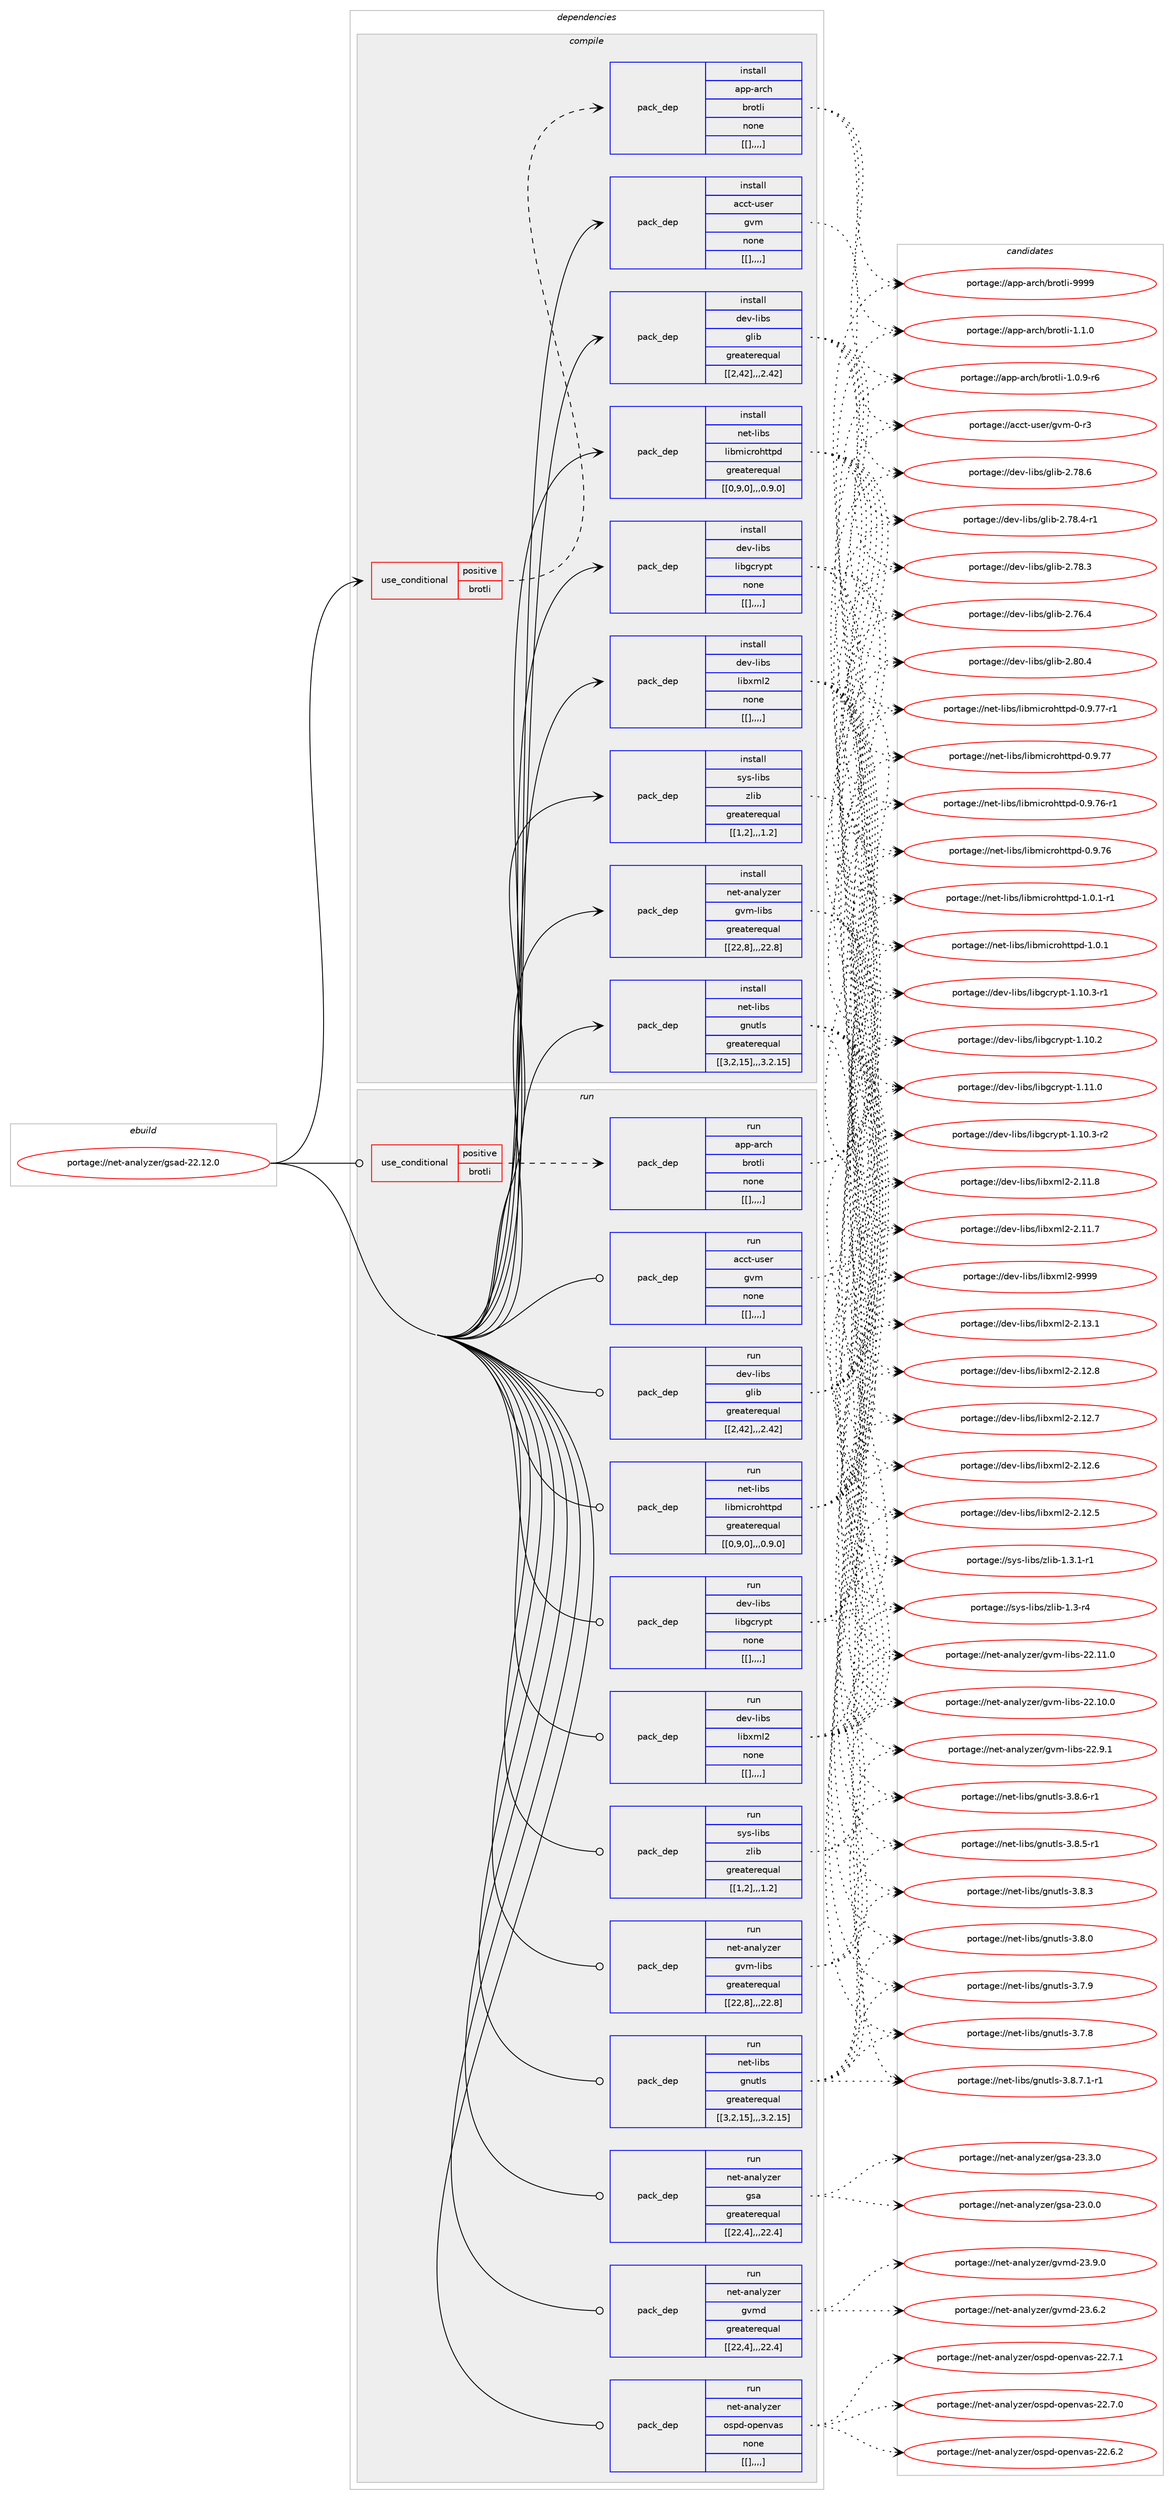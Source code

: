 digraph prolog {

# *************
# Graph options
# *************

newrank=true;
concentrate=true;
compound=true;
graph [rankdir=LR,fontname=Helvetica,fontsize=10,ranksep=1.5];#, ranksep=2.5, nodesep=0.2];
edge  [arrowhead=vee];
node  [fontname=Helvetica,fontsize=10];

# **********
# The ebuild
# **********

subgraph cluster_leftcol {
color=gray;
label=<<i>ebuild</i>>;
id [label="portage://net-analyzer/gsad-22.12.0", color=red, width=4, href="../net-analyzer/gsad-22.12.0.svg"];
}

# ****************
# The dependencies
# ****************

subgraph cluster_midcol {
color=gray;
label=<<i>dependencies</i>>;
subgraph cluster_compile {
fillcolor="#eeeeee";
style=filled;
label=<<i>compile</i>>;
subgraph cond91421 {
dependency355650 [label=<<TABLE BORDER="0" CELLBORDER="1" CELLSPACING="0" CELLPADDING="4"><TR><TD ROWSPAN="3" CELLPADDING="10">use_conditional</TD></TR><TR><TD>positive</TD></TR><TR><TD>brotli</TD></TR></TABLE>>, shape=none, color=red];
subgraph pack261520 {
dependency355651 [label=<<TABLE BORDER="0" CELLBORDER="1" CELLSPACING="0" CELLPADDING="4" WIDTH="220"><TR><TD ROWSPAN="6" CELLPADDING="30">pack_dep</TD></TR><TR><TD WIDTH="110">install</TD></TR><TR><TD>app-arch</TD></TR><TR><TD>brotli</TD></TR><TR><TD>none</TD></TR><TR><TD>[[],,,,]</TD></TR></TABLE>>, shape=none, color=blue];
}
dependency355650:e -> dependency355651:w [weight=20,style="dashed",arrowhead="vee"];
}
id:e -> dependency355650:w [weight=20,style="solid",arrowhead="vee"];
subgraph pack261521 {
dependency355652 [label=<<TABLE BORDER="0" CELLBORDER="1" CELLSPACING="0" CELLPADDING="4" WIDTH="220"><TR><TD ROWSPAN="6" CELLPADDING="30">pack_dep</TD></TR><TR><TD WIDTH="110">install</TD></TR><TR><TD>acct-user</TD></TR><TR><TD>gvm</TD></TR><TR><TD>none</TD></TR><TR><TD>[[],,,,]</TD></TR></TABLE>>, shape=none, color=blue];
}
id:e -> dependency355652:w [weight=20,style="solid",arrowhead="vee"];
subgraph pack261522 {
dependency355653 [label=<<TABLE BORDER="0" CELLBORDER="1" CELLSPACING="0" CELLPADDING="4" WIDTH="220"><TR><TD ROWSPAN="6" CELLPADDING="30">pack_dep</TD></TR><TR><TD WIDTH="110">install</TD></TR><TR><TD>dev-libs</TD></TR><TR><TD>glib</TD></TR><TR><TD>greaterequal</TD></TR><TR><TD>[[2,42],,,2.42]</TD></TR></TABLE>>, shape=none, color=blue];
}
id:e -> dependency355653:w [weight=20,style="solid",arrowhead="vee"];
subgraph pack261523 {
dependency355654 [label=<<TABLE BORDER="0" CELLBORDER="1" CELLSPACING="0" CELLPADDING="4" WIDTH="220"><TR><TD ROWSPAN="6" CELLPADDING="30">pack_dep</TD></TR><TR><TD WIDTH="110">install</TD></TR><TR><TD>dev-libs</TD></TR><TR><TD>libgcrypt</TD></TR><TR><TD>none</TD></TR><TR><TD>[[],,,,]</TD></TR></TABLE>>, shape=none, color=blue];
}
id:e -> dependency355654:w [weight=20,style="solid",arrowhead="vee"];
subgraph pack261524 {
dependency355655 [label=<<TABLE BORDER="0" CELLBORDER="1" CELLSPACING="0" CELLPADDING="4" WIDTH="220"><TR><TD ROWSPAN="6" CELLPADDING="30">pack_dep</TD></TR><TR><TD WIDTH="110">install</TD></TR><TR><TD>dev-libs</TD></TR><TR><TD>libxml2</TD></TR><TR><TD>none</TD></TR><TR><TD>[[],,,,]</TD></TR></TABLE>>, shape=none, color=blue];
}
id:e -> dependency355655:w [weight=20,style="solid",arrowhead="vee"];
subgraph pack261525 {
dependency355656 [label=<<TABLE BORDER="0" CELLBORDER="1" CELLSPACING="0" CELLPADDING="4" WIDTH="220"><TR><TD ROWSPAN="6" CELLPADDING="30">pack_dep</TD></TR><TR><TD WIDTH="110">install</TD></TR><TR><TD>net-analyzer</TD></TR><TR><TD>gvm-libs</TD></TR><TR><TD>greaterequal</TD></TR><TR><TD>[[22,8],,,22.8]</TD></TR></TABLE>>, shape=none, color=blue];
}
id:e -> dependency355656:w [weight=20,style="solid",arrowhead="vee"];
subgraph pack261526 {
dependency355657 [label=<<TABLE BORDER="0" CELLBORDER="1" CELLSPACING="0" CELLPADDING="4" WIDTH="220"><TR><TD ROWSPAN="6" CELLPADDING="30">pack_dep</TD></TR><TR><TD WIDTH="110">install</TD></TR><TR><TD>net-libs</TD></TR><TR><TD>gnutls</TD></TR><TR><TD>greaterequal</TD></TR><TR><TD>[[3,2,15],,,3.2.15]</TD></TR></TABLE>>, shape=none, color=blue];
}
id:e -> dependency355657:w [weight=20,style="solid",arrowhead="vee"];
subgraph pack261527 {
dependency355658 [label=<<TABLE BORDER="0" CELLBORDER="1" CELLSPACING="0" CELLPADDING="4" WIDTH="220"><TR><TD ROWSPAN="6" CELLPADDING="30">pack_dep</TD></TR><TR><TD WIDTH="110">install</TD></TR><TR><TD>net-libs</TD></TR><TR><TD>libmicrohttpd</TD></TR><TR><TD>greaterequal</TD></TR><TR><TD>[[0,9,0],,,0.9.0]</TD></TR></TABLE>>, shape=none, color=blue];
}
id:e -> dependency355658:w [weight=20,style="solid",arrowhead="vee"];
subgraph pack261528 {
dependency355659 [label=<<TABLE BORDER="0" CELLBORDER="1" CELLSPACING="0" CELLPADDING="4" WIDTH="220"><TR><TD ROWSPAN="6" CELLPADDING="30">pack_dep</TD></TR><TR><TD WIDTH="110">install</TD></TR><TR><TD>sys-libs</TD></TR><TR><TD>zlib</TD></TR><TR><TD>greaterequal</TD></TR><TR><TD>[[1,2],,,1.2]</TD></TR></TABLE>>, shape=none, color=blue];
}
id:e -> dependency355659:w [weight=20,style="solid",arrowhead="vee"];
}
subgraph cluster_compileandrun {
fillcolor="#eeeeee";
style=filled;
label=<<i>compile and run</i>>;
}
subgraph cluster_run {
fillcolor="#eeeeee";
style=filled;
label=<<i>run</i>>;
subgraph cond91422 {
dependency355660 [label=<<TABLE BORDER="0" CELLBORDER="1" CELLSPACING="0" CELLPADDING="4"><TR><TD ROWSPAN="3" CELLPADDING="10">use_conditional</TD></TR><TR><TD>positive</TD></TR><TR><TD>brotli</TD></TR></TABLE>>, shape=none, color=red];
subgraph pack261529 {
dependency355661 [label=<<TABLE BORDER="0" CELLBORDER="1" CELLSPACING="0" CELLPADDING="4" WIDTH="220"><TR><TD ROWSPAN="6" CELLPADDING="30">pack_dep</TD></TR><TR><TD WIDTH="110">run</TD></TR><TR><TD>app-arch</TD></TR><TR><TD>brotli</TD></TR><TR><TD>none</TD></TR><TR><TD>[[],,,,]</TD></TR></TABLE>>, shape=none, color=blue];
}
dependency355660:e -> dependency355661:w [weight=20,style="dashed",arrowhead="vee"];
}
id:e -> dependency355660:w [weight=20,style="solid",arrowhead="odot"];
subgraph pack261530 {
dependency355662 [label=<<TABLE BORDER="0" CELLBORDER="1" CELLSPACING="0" CELLPADDING="4" WIDTH="220"><TR><TD ROWSPAN="6" CELLPADDING="30">pack_dep</TD></TR><TR><TD WIDTH="110">run</TD></TR><TR><TD>acct-user</TD></TR><TR><TD>gvm</TD></TR><TR><TD>none</TD></TR><TR><TD>[[],,,,]</TD></TR></TABLE>>, shape=none, color=blue];
}
id:e -> dependency355662:w [weight=20,style="solid",arrowhead="odot"];
subgraph pack261531 {
dependency355663 [label=<<TABLE BORDER="0" CELLBORDER="1" CELLSPACING="0" CELLPADDING="4" WIDTH="220"><TR><TD ROWSPAN="6" CELLPADDING="30">pack_dep</TD></TR><TR><TD WIDTH="110">run</TD></TR><TR><TD>dev-libs</TD></TR><TR><TD>glib</TD></TR><TR><TD>greaterequal</TD></TR><TR><TD>[[2,42],,,2.42]</TD></TR></TABLE>>, shape=none, color=blue];
}
id:e -> dependency355663:w [weight=20,style="solid",arrowhead="odot"];
subgraph pack261532 {
dependency355664 [label=<<TABLE BORDER="0" CELLBORDER="1" CELLSPACING="0" CELLPADDING="4" WIDTH="220"><TR><TD ROWSPAN="6" CELLPADDING="30">pack_dep</TD></TR><TR><TD WIDTH="110">run</TD></TR><TR><TD>dev-libs</TD></TR><TR><TD>libgcrypt</TD></TR><TR><TD>none</TD></TR><TR><TD>[[],,,,]</TD></TR></TABLE>>, shape=none, color=blue];
}
id:e -> dependency355664:w [weight=20,style="solid",arrowhead="odot"];
subgraph pack261533 {
dependency355665 [label=<<TABLE BORDER="0" CELLBORDER="1" CELLSPACING="0" CELLPADDING="4" WIDTH="220"><TR><TD ROWSPAN="6" CELLPADDING="30">pack_dep</TD></TR><TR><TD WIDTH="110">run</TD></TR><TR><TD>dev-libs</TD></TR><TR><TD>libxml2</TD></TR><TR><TD>none</TD></TR><TR><TD>[[],,,,]</TD></TR></TABLE>>, shape=none, color=blue];
}
id:e -> dependency355665:w [weight=20,style="solid",arrowhead="odot"];
subgraph pack261534 {
dependency355666 [label=<<TABLE BORDER="0" CELLBORDER="1" CELLSPACING="0" CELLPADDING="4" WIDTH="220"><TR><TD ROWSPAN="6" CELLPADDING="30">pack_dep</TD></TR><TR><TD WIDTH="110">run</TD></TR><TR><TD>net-analyzer</TD></TR><TR><TD>gsa</TD></TR><TR><TD>greaterequal</TD></TR><TR><TD>[[22,4],,,22.4]</TD></TR></TABLE>>, shape=none, color=blue];
}
id:e -> dependency355666:w [weight=20,style="solid",arrowhead="odot"];
subgraph pack261535 {
dependency355667 [label=<<TABLE BORDER="0" CELLBORDER="1" CELLSPACING="0" CELLPADDING="4" WIDTH="220"><TR><TD ROWSPAN="6" CELLPADDING="30">pack_dep</TD></TR><TR><TD WIDTH="110">run</TD></TR><TR><TD>net-analyzer</TD></TR><TR><TD>gvm-libs</TD></TR><TR><TD>greaterequal</TD></TR><TR><TD>[[22,8],,,22.8]</TD></TR></TABLE>>, shape=none, color=blue];
}
id:e -> dependency355667:w [weight=20,style="solid",arrowhead="odot"];
subgraph pack261536 {
dependency355668 [label=<<TABLE BORDER="0" CELLBORDER="1" CELLSPACING="0" CELLPADDING="4" WIDTH="220"><TR><TD ROWSPAN="6" CELLPADDING="30">pack_dep</TD></TR><TR><TD WIDTH="110">run</TD></TR><TR><TD>net-analyzer</TD></TR><TR><TD>gvmd</TD></TR><TR><TD>greaterequal</TD></TR><TR><TD>[[22,4],,,22.4]</TD></TR></TABLE>>, shape=none, color=blue];
}
id:e -> dependency355668:w [weight=20,style="solid",arrowhead="odot"];
subgraph pack261537 {
dependency355669 [label=<<TABLE BORDER="0" CELLBORDER="1" CELLSPACING="0" CELLPADDING="4" WIDTH="220"><TR><TD ROWSPAN="6" CELLPADDING="30">pack_dep</TD></TR><TR><TD WIDTH="110">run</TD></TR><TR><TD>net-analyzer</TD></TR><TR><TD>ospd-openvas</TD></TR><TR><TD>none</TD></TR><TR><TD>[[],,,,]</TD></TR></TABLE>>, shape=none, color=blue];
}
id:e -> dependency355669:w [weight=20,style="solid",arrowhead="odot"];
subgraph pack261538 {
dependency355670 [label=<<TABLE BORDER="0" CELLBORDER="1" CELLSPACING="0" CELLPADDING="4" WIDTH="220"><TR><TD ROWSPAN="6" CELLPADDING="30">pack_dep</TD></TR><TR><TD WIDTH="110">run</TD></TR><TR><TD>net-libs</TD></TR><TR><TD>gnutls</TD></TR><TR><TD>greaterequal</TD></TR><TR><TD>[[3,2,15],,,3.2.15]</TD></TR></TABLE>>, shape=none, color=blue];
}
id:e -> dependency355670:w [weight=20,style="solid",arrowhead="odot"];
subgraph pack261539 {
dependency355671 [label=<<TABLE BORDER="0" CELLBORDER="1" CELLSPACING="0" CELLPADDING="4" WIDTH="220"><TR><TD ROWSPAN="6" CELLPADDING="30">pack_dep</TD></TR><TR><TD WIDTH="110">run</TD></TR><TR><TD>net-libs</TD></TR><TR><TD>libmicrohttpd</TD></TR><TR><TD>greaterequal</TD></TR><TR><TD>[[0,9,0],,,0.9.0]</TD></TR></TABLE>>, shape=none, color=blue];
}
id:e -> dependency355671:w [weight=20,style="solid",arrowhead="odot"];
subgraph pack261540 {
dependency355672 [label=<<TABLE BORDER="0" CELLBORDER="1" CELLSPACING="0" CELLPADDING="4" WIDTH="220"><TR><TD ROWSPAN="6" CELLPADDING="30">pack_dep</TD></TR><TR><TD WIDTH="110">run</TD></TR><TR><TD>sys-libs</TD></TR><TR><TD>zlib</TD></TR><TR><TD>greaterequal</TD></TR><TR><TD>[[1,2],,,1.2]</TD></TR></TABLE>>, shape=none, color=blue];
}
id:e -> dependency355672:w [weight=20,style="solid",arrowhead="odot"];
}
}

# **************
# The candidates
# **************

subgraph cluster_choices {
rank=same;
color=gray;
label=<<i>candidates</i>>;

subgraph choice261520 {
color=black;
nodesep=1;
choice9711211245971149910447981141111161081054557575757 [label="portage://app-arch/brotli-9999", color=red, width=4,href="../app-arch/brotli-9999.svg"];
choice971121124597114991044798114111116108105454946494648 [label="portage://app-arch/brotli-1.1.0", color=red, width=4,href="../app-arch/brotli-1.1.0.svg"];
choice9711211245971149910447981141111161081054549464846574511454 [label="portage://app-arch/brotli-1.0.9-r6", color=red, width=4,href="../app-arch/brotli-1.0.9-r6.svg"];
dependency355651:e -> choice9711211245971149910447981141111161081054557575757:w [style=dotted,weight="100"];
dependency355651:e -> choice971121124597114991044798114111116108105454946494648:w [style=dotted,weight="100"];
dependency355651:e -> choice9711211245971149910447981141111161081054549464846574511454:w [style=dotted,weight="100"];
}
subgraph choice261521 {
color=black;
nodesep=1;
choice979999116451171151011144710311810945484511451 [label="portage://acct-user/gvm-0-r3", color=red, width=4,href="../acct-user/gvm-0-r3.svg"];
dependency355652:e -> choice979999116451171151011144710311810945484511451:w [style=dotted,weight="100"];
}
subgraph choice261522 {
color=black;
nodesep=1;
choice1001011184510810598115471031081059845504656484652 [label="portage://dev-libs/glib-2.80.4", color=red, width=4,href="../dev-libs/glib-2.80.4.svg"];
choice1001011184510810598115471031081059845504655564654 [label="portage://dev-libs/glib-2.78.6", color=red, width=4,href="../dev-libs/glib-2.78.6.svg"];
choice10010111845108105981154710310810598455046555646524511449 [label="portage://dev-libs/glib-2.78.4-r1", color=red, width=4,href="../dev-libs/glib-2.78.4-r1.svg"];
choice1001011184510810598115471031081059845504655564651 [label="portage://dev-libs/glib-2.78.3", color=red, width=4,href="../dev-libs/glib-2.78.3.svg"];
choice1001011184510810598115471031081059845504655544652 [label="portage://dev-libs/glib-2.76.4", color=red, width=4,href="../dev-libs/glib-2.76.4.svg"];
dependency355653:e -> choice1001011184510810598115471031081059845504656484652:w [style=dotted,weight="100"];
dependency355653:e -> choice1001011184510810598115471031081059845504655564654:w [style=dotted,weight="100"];
dependency355653:e -> choice10010111845108105981154710310810598455046555646524511449:w [style=dotted,weight="100"];
dependency355653:e -> choice1001011184510810598115471031081059845504655564651:w [style=dotted,weight="100"];
dependency355653:e -> choice1001011184510810598115471031081059845504655544652:w [style=dotted,weight="100"];
}
subgraph choice261523 {
color=black;
nodesep=1;
choice100101118451081059811547108105981039911412111211645494649494648 [label="portage://dev-libs/libgcrypt-1.11.0", color=red, width=4,href="../dev-libs/libgcrypt-1.11.0.svg"];
choice1001011184510810598115471081059810399114121112116454946494846514511450 [label="portage://dev-libs/libgcrypt-1.10.3-r2", color=red, width=4,href="../dev-libs/libgcrypt-1.10.3-r2.svg"];
choice1001011184510810598115471081059810399114121112116454946494846514511449 [label="portage://dev-libs/libgcrypt-1.10.3-r1", color=red, width=4,href="../dev-libs/libgcrypt-1.10.3-r1.svg"];
choice100101118451081059811547108105981039911412111211645494649484650 [label="portage://dev-libs/libgcrypt-1.10.2", color=red, width=4,href="../dev-libs/libgcrypt-1.10.2.svg"];
dependency355654:e -> choice100101118451081059811547108105981039911412111211645494649494648:w [style=dotted,weight="100"];
dependency355654:e -> choice1001011184510810598115471081059810399114121112116454946494846514511450:w [style=dotted,weight="100"];
dependency355654:e -> choice1001011184510810598115471081059810399114121112116454946494846514511449:w [style=dotted,weight="100"];
dependency355654:e -> choice100101118451081059811547108105981039911412111211645494649484650:w [style=dotted,weight="100"];
}
subgraph choice261524 {
color=black;
nodesep=1;
choice10010111845108105981154710810598120109108504557575757 [label="portage://dev-libs/libxml2-9999", color=red, width=4,href="../dev-libs/libxml2-9999.svg"];
choice100101118451081059811547108105981201091085045504649514649 [label="portage://dev-libs/libxml2-2.13.1", color=red, width=4,href="../dev-libs/libxml2-2.13.1.svg"];
choice100101118451081059811547108105981201091085045504649504656 [label="portage://dev-libs/libxml2-2.12.8", color=red, width=4,href="../dev-libs/libxml2-2.12.8.svg"];
choice100101118451081059811547108105981201091085045504649504655 [label="portage://dev-libs/libxml2-2.12.7", color=red, width=4,href="../dev-libs/libxml2-2.12.7.svg"];
choice100101118451081059811547108105981201091085045504649504654 [label="portage://dev-libs/libxml2-2.12.6", color=red, width=4,href="../dev-libs/libxml2-2.12.6.svg"];
choice100101118451081059811547108105981201091085045504649504653 [label="portage://dev-libs/libxml2-2.12.5", color=red, width=4,href="../dev-libs/libxml2-2.12.5.svg"];
choice100101118451081059811547108105981201091085045504649494656 [label="portage://dev-libs/libxml2-2.11.8", color=red, width=4,href="../dev-libs/libxml2-2.11.8.svg"];
choice100101118451081059811547108105981201091085045504649494655 [label="portage://dev-libs/libxml2-2.11.7", color=red, width=4,href="../dev-libs/libxml2-2.11.7.svg"];
dependency355655:e -> choice10010111845108105981154710810598120109108504557575757:w [style=dotted,weight="100"];
dependency355655:e -> choice100101118451081059811547108105981201091085045504649514649:w [style=dotted,weight="100"];
dependency355655:e -> choice100101118451081059811547108105981201091085045504649504656:w [style=dotted,weight="100"];
dependency355655:e -> choice100101118451081059811547108105981201091085045504649504655:w [style=dotted,weight="100"];
dependency355655:e -> choice100101118451081059811547108105981201091085045504649504654:w [style=dotted,weight="100"];
dependency355655:e -> choice100101118451081059811547108105981201091085045504649504653:w [style=dotted,weight="100"];
dependency355655:e -> choice100101118451081059811547108105981201091085045504649494656:w [style=dotted,weight="100"];
dependency355655:e -> choice100101118451081059811547108105981201091085045504649494655:w [style=dotted,weight="100"];
}
subgraph choice261525 {
color=black;
nodesep=1;
choice1101011164597110971081211221011144710311810945108105981154550504649494648 [label="portage://net-analyzer/gvm-libs-22.11.0", color=red, width=4,href="../net-analyzer/gvm-libs-22.11.0.svg"];
choice1101011164597110971081211221011144710311810945108105981154550504649484648 [label="portage://net-analyzer/gvm-libs-22.10.0", color=red, width=4,href="../net-analyzer/gvm-libs-22.10.0.svg"];
choice11010111645971109710812112210111447103118109451081059811545505046574649 [label="portage://net-analyzer/gvm-libs-22.9.1", color=red, width=4,href="../net-analyzer/gvm-libs-22.9.1.svg"];
dependency355656:e -> choice1101011164597110971081211221011144710311810945108105981154550504649494648:w [style=dotted,weight="100"];
dependency355656:e -> choice1101011164597110971081211221011144710311810945108105981154550504649484648:w [style=dotted,weight="100"];
dependency355656:e -> choice11010111645971109710812112210111447103118109451081059811545505046574649:w [style=dotted,weight="100"];
}
subgraph choice261526 {
color=black;
nodesep=1;
choice11010111645108105981154710311011711610811545514656465546494511449 [label="portage://net-libs/gnutls-3.8.7.1-r1", color=red, width=4,href="../net-libs/gnutls-3.8.7.1-r1.svg"];
choice1101011164510810598115471031101171161081154551465646544511449 [label="portage://net-libs/gnutls-3.8.6-r1", color=red, width=4,href="../net-libs/gnutls-3.8.6-r1.svg"];
choice1101011164510810598115471031101171161081154551465646534511449 [label="portage://net-libs/gnutls-3.8.5-r1", color=red, width=4,href="../net-libs/gnutls-3.8.5-r1.svg"];
choice110101116451081059811547103110117116108115455146564651 [label="portage://net-libs/gnutls-3.8.3", color=red, width=4,href="../net-libs/gnutls-3.8.3.svg"];
choice110101116451081059811547103110117116108115455146564648 [label="portage://net-libs/gnutls-3.8.0", color=red, width=4,href="../net-libs/gnutls-3.8.0.svg"];
choice110101116451081059811547103110117116108115455146554657 [label="portage://net-libs/gnutls-3.7.9", color=red, width=4,href="../net-libs/gnutls-3.7.9.svg"];
choice110101116451081059811547103110117116108115455146554656 [label="portage://net-libs/gnutls-3.7.8", color=red, width=4,href="../net-libs/gnutls-3.7.8.svg"];
dependency355657:e -> choice11010111645108105981154710311011711610811545514656465546494511449:w [style=dotted,weight="100"];
dependency355657:e -> choice1101011164510810598115471031101171161081154551465646544511449:w [style=dotted,weight="100"];
dependency355657:e -> choice1101011164510810598115471031101171161081154551465646534511449:w [style=dotted,weight="100"];
dependency355657:e -> choice110101116451081059811547103110117116108115455146564651:w [style=dotted,weight="100"];
dependency355657:e -> choice110101116451081059811547103110117116108115455146564648:w [style=dotted,weight="100"];
dependency355657:e -> choice110101116451081059811547103110117116108115455146554657:w [style=dotted,weight="100"];
dependency355657:e -> choice110101116451081059811547103110117116108115455146554656:w [style=dotted,weight="100"];
}
subgraph choice261527 {
color=black;
nodesep=1;
choice11010111645108105981154710810598109105991141111041161161121004549464846494511449 [label="portage://net-libs/libmicrohttpd-1.0.1-r1", color=red, width=4,href="../net-libs/libmicrohttpd-1.0.1-r1.svg"];
choice1101011164510810598115471081059810910599114111104116116112100454946484649 [label="portage://net-libs/libmicrohttpd-1.0.1", color=red, width=4,href="../net-libs/libmicrohttpd-1.0.1.svg"];
choice1101011164510810598115471081059810910599114111104116116112100454846574655554511449 [label="portage://net-libs/libmicrohttpd-0.9.77-r1", color=red, width=4,href="../net-libs/libmicrohttpd-0.9.77-r1.svg"];
choice110101116451081059811547108105981091059911411110411611611210045484657465555 [label="portage://net-libs/libmicrohttpd-0.9.77", color=red, width=4,href="../net-libs/libmicrohttpd-0.9.77.svg"];
choice1101011164510810598115471081059810910599114111104116116112100454846574655544511449 [label="portage://net-libs/libmicrohttpd-0.9.76-r1", color=red, width=4,href="../net-libs/libmicrohttpd-0.9.76-r1.svg"];
choice110101116451081059811547108105981091059911411110411611611210045484657465554 [label="portage://net-libs/libmicrohttpd-0.9.76", color=red, width=4,href="../net-libs/libmicrohttpd-0.9.76.svg"];
dependency355658:e -> choice11010111645108105981154710810598109105991141111041161161121004549464846494511449:w [style=dotted,weight="100"];
dependency355658:e -> choice1101011164510810598115471081059810910599114111104116116112100454946484649:w [style=dotted,weight="100"];
dependency355658:e -> choice1101011164510810598115471081059810910599114111104116116112100454846574655554511449:w [style=dotted,weight="100"];
dependency355658:e -> choice110101116451081059811547108105981091059911411110411611611210045484657465555:w [style=dotted,weight="100"];
dependency355658:e -> choice1101011164510810598115471081059810910599114111104116116112100454846574655544511449:w [style=dotted,weight="100"];
dependency355658:e -> choice110101116451081059811547108105981091059911411110411611611210045484657465554:w [style=dotted,weight="100"];
}
subgraph choice261528 {
color=black;
nodesep=1;
choice115121115451081059811547122108105984549465146494511449 [label="portage://sys-libs/zlib-1.3.1-r1", color=red, width=4,href="../sys-libs/zlib-1.3.1-r1.svg"];
choice11512111545108105981154712210810598454946514511452 [label="portage://sys-libs/zlib-1.3-r4", color=red, width=4,href="../sys-libs/zlib-1.3-r4.svg"];
dependency355659:e -> choice115121115451081059811547122108105984549465146494511449:w [style=dotted,weight="100"];
dependency355659:e -> choice11512111545108105981154712210810598454946514511452:w [style=dotted,weight="100"];
}
subgraph choice261529 {
color=black;
nodesep=1;
choice9711211245971149910447981141111161081054557575757 [label="portage://app-arch/brotli-9999", color=red, width=4,href="../app-arch/brotli-9999.svg"];
choice971121124597114991044798114111116108105454946494648 [label="portage://app-arch/brotli-1.1.0", color=red, width=4,href="../app-arch/brotli-1.1.0.svg"];
choice9711211245971149910447981141111161081054549464846574511454 [label="portage://app-arch/brotli-1.0.9-r6", color=red, width=4,href="../app-arch/brotli-1.0.9-r6.svg"];
dependency355661:e -> choice9711211245971149910447981141111161081054557575757:w [style=dotted,weight="100"];
dependency355661:e -> choice971121124597114991044798114111116108105454946494648:w [style=dotted,weight="100"];
dependency355661:e -> choice9711211245971149910447981141111161081054549464846574511454:w [style=dotted,weight="100"];
}
subgraph choice261530 {
color=black;
nodesep=1;
choice979999116451171151011144710311810945484511451 [label="portage://acct-user/gvm-0-r3", color=red, width=4,href="../acct-user/gvm-0-r3.svg"];
dependency355662:e -> choice979999116451171151011144710311810945484511451:w [style=dotted,weight="100"];
}
subgraph choice261531 {
color=black;
nodesep=1;
choice1001011184510810598115471031081059845504656484652 [label="portage://dev-libs/glib-2.80.4", color=red, width=4,href="../dev-libs/glib-2.80.4.svg"];
choice1001011184510810598115471031081059845504655564654 [label="portage://dev-libs/glib-2.78.6", color=red, width=4,href="../dev-libs/glib-2.78.6.svg"];
choice10010111845108105981154710310810598455046555646524511449 [label="portage://dev-libs/glib-2.78.4-r1", color=red, width=4,href="../dev-libs/glib-2.78.4-r1.svg"];
choice1001011184510810598115471031081059845504655564651 [label="portage://dev-libs/glib-2.78.3", color=red, width=4,href="../dev-libs/glib-2.78.3.svg"];
choice1001011184510810598115471031081059845504655544652 [label="portage://dev-libs/glib-2.76.4", color=red, width=4,href="../dev-libs/glib-2.76.4.svg"];
dependency355663:e -> choice1001011184510810598115471031081059845504656484652:w [style=dotted,weight="100"];
dependency355663:e -> choice1001011184510810598115471031081059845504655564654:w [style=dotted,weight="100"];
dependency355663:e -> choice10010111845108105981154710310810598455046555646524511449:w [style=dotted,weight="100"];
dependency355663:e -> choice1001011184510810598115471031081059845504655564651:w [style=dotted,weight="100"];
dependency355663:e -> choice1001011184510810598115471031081059845504655544652:w [style=dotted,weight="100"];
}
subgraph choice261532 {
color=black;
nodesep=1;
choice100101118451081059811547108105981039911412111211645494649494648 [label="portage://dev-libs/libgcrypt-1.11.0", color=red, width=4,href="../dev-libs/libgcrypt-1.11.0.svg"];
choice1001011184510810598115471081059810399114121112116454946494846514511450 [label="portage://dev-libs/libgcrypt-1.10.3-r2", color=red, width=4,href="../dev-libs/libgcrypt-1.10.3-r2.svg"];
choice1001011184510810598115471081059810399114121112116454946494846514511449 [label="portage://dev-libs/libgcrypt-1.10.3-r1", color=red, width=4,href="../dev-libs/libgcrypt-1.10.3-r1.svg"];
choice100101118451081059811547108105981039911412111211645494649484650 [label="portage://dev-libs/libgcrypt-1.10.2", color=red, width=4,href="../dev-libs/libgcrypt-1.10.2.svg"];
dependency355664:e -> choice100101118451081059811547108105981039911412111211645494649494648:w [style=dotted,weight="100"];
dependency355664:e -> choice1001011184510810598115471081059810399114121112116454946494846514511450:w [style=dotted,weight="100"];
dependency355664:e -> choice1001011184510810598115471081059810399114121112116454946494846514511449:w [style=dotted,weight="100"];
dependency355664:e -> choice100101118451081059811547108105981039911412111211645494649484650:w [style=dotted,weight="100"];
}
subgraph choice261533 {
color=black;
nodesep=1;
choice10010111845108105981154710810598120109108504557575757 [label="portage://dev-libs/libxml2-9999", color=red, width=4,href="../dev-libs/libxml2-9999.svg"];
choice100101118451081059811547108105981201091085045504649514649 [label="portage://dev-libs/libxml2-2.13.1", color=red, width=4,href="../dev-libs/libxml2-2.13.1.svg"];
choice100101118451081059811547108105981201091085045504649504656 [label="portage://dev-libs/libxml2-2.12.8", color=red, width=4,href="../dev-libs/libxml2-2.12.8.svg"];
choice100101118451081059811547108105981201091085045504649504655 [label="portage://dev-libs/libxml2-2.12.7", color=red, width=4,href="../dev-libs/libxml2-2.12.7.svg"];
choice100101118451081059811547108105981201091085045504649504654 [label="portage://dev-libs/libxml2-2.12.6", color=red, width=4,href="../dev-libs/libxml2-2.12.6.svg"];
choice100101118451081059811547108105981201091085045504649504653 [label="portage://dev-libs/libxml2-2.12.5", color=red, width=4,href="../dev-libs/libxml2-2.12.5.svg"];
choice100101118451081059811547108105981201091085045504649494656 [label="portage://dev-libs/libxml2-2.11.8", color=red, width=4,href="../dev-libs/libxml2-2.11.8.svg"];
choice100101118451081059811547108105981201091085045504649494655 [label="portage://dev-libs/libxml2-2.11.7", color=red, width=4,href="../dev-libs/libxml2-2.11.7.svg"];
dependency355665:e -> choice10010111845108105981154710810598120109108504557575757:w [style=dotted,weight="100"];
dependency355665:e -> choice100101118451081059811547108105981201091085045504649514649:w [style=dotted,weight="100"];
dependency355665:e -> choice100101118451081059811547108105981201091085045504649504656:w [style=dotted,weight="100"];
dependency355665:e -> choice100101118451081059811547108105981201091085045504649504655:w [style=dotted,weight="100"];
dependency355665:e -> choice100101118451081059811547108105981201091085045504649504654:w [style=dotted,weight="100"];
dependency355665:e -> choice100101118451081059811547108105981201091085045504649504653:w [style=dotted,weight="100"];
dependency355665:e -> choice100101118451081059811547108105981201091085045504649494656:w [style=dotted,weight="100"];
dependency355665:e -> choice100101118451081059811547108105981201091085045504649494655:w [style=dotted,weight="100"];
}
subgraph choice261534 {
color=black;
nodesep=1;
choice110101116459711097108121122101114471031159745505146514648 [label="portage://net-analyzer/gsa-23.3.0", color=red, width=4,href="../net-analyzer/gsa-23.3.0.svg"];
choice110101116459711097108121122101114471031159745505146484648 [label="portage://net-analyzer/gsa-23.0.0", color=red, width=4,href="../net-analyzer/gsa-23.0.0.svg"];
dependency355666:e -> choice110101116459711097108121122101114471031159745505146514648:w [style=dotted,weight="100"];
dependency355666:e -> choice110101116459711097108121122101114471031159745505146484648:w [style=dotted,weight="100"];
}
subgraph choice261535 {
color=black;
nodesep=1;
choice1101011164597110971081211221011144710311810945108105981154550504649494648 [label="portage://net-analyzer/gvm-libs-22.11.0", color=red, width=4,href="../net-analyzer/gvm-libs-22.11.0.svg"];
choice1101011164597110971081211221011144710311810945108105981154550504649484648 [label="portage://net-analyzer/gvm-libs-22.10.0", color=red, width=4,href="../net-analyzer/gvm-libs-22.10.0.svg"];
choice11010111645971109710812112210111447103118109451081059811545505046574649 [label="portage://net-analyzer/gvm-libs-22.9.1", color=red, width=4,href="../net-analyzer/gvm-libs-22.9.1.svg"];
dependency355667:e -> choice1101011164597110971081211221011144710311810945108105981154550504649494648:w [style=dotted,weight="100"];
dependency355667:e -> choice1101011164597110971081211221011144710311810945108105981154550504649484648:w [style=dotted,weight="100"];
dependency355667:e -> choice11010111645971109710812112210111447103118109451081059811545505046574649:w [style=dotted,weight="100"];
}
subgraph choice261536 {
color=black;
nodesep=1;
choice1101011164597110971081211221011144710311810910045505146574648 [label="portage://net-analyzer/gvmd-23.9.0", color=red, width=4,href="../net-analyzer/gvmd-23.9.0.svg"];
choice1101011164597110971081211221011144710311810910045505146544650 [label="portage://net-analyzer/gvmd-23.6.2", color=red, width=4,href="../net-analyzer/gvmd-23.6.2.svg"];
dependency355668:e -> choice1101011164597110971081211221011144710311810910045505146574648:w [style=dotted,weight="100"];
dependency355668:e -> choice1101011164597110971081211221011144710311810910045505146544650:w [style=dotted,weight="100"];
}
subgraph choice261537 {
color=black;
nodesep=1;
choice11010111645971109710812112210111447111115112100451111121011101189711545505046554649 [label="portage://net-analyzer/ospd-openvas-22.7.1", color=red, width=4,href="../net-analyzer/ospd-openvas-22.7.1.svg"];
choice11010111645971109710812112210111447111115112100451111121011101189711545505046554648 [label="portage://net-analyzer/ospd-openvas-22.7.0", color=red, width=4,href="../net-analyzer/ospd-openvas-22.7.0.svg"];
choice11010111645971109710812112210111447111115112100451111121011101189711545505046544650 [label="portage://net-analyzer/ospd-openvas-22.6.2", color=red, width=4,href="../net-analyzer/ospd-openvas-22.6.2.svg"];
dependency355669:e -> choice11010111645971109710812112210111447111115112100451111121011101189711545505046554649:w [style=dotted,weight="100"];
dependency355669:e -> choice11010111645971109710812112210111447111115112100451111121011101189711545505046554648:w [style=dotted,weight="100"];
dependency355669:e -> choice11010111645971109710812112210111447111115112100451111121011101189711545505046544650:w [style=dotted,weight="100"];
}
subgraph choice261538 {
color=black;
nodesep=1;
choice11010111645108105981154710311011711610811545514656465546494511449 [label="portage://net-libs/gnutls-3.8.7.1-r1", color=red, width=4,href="../net-libs/gnutls-3.8.7.1-r1.svg"];
choice1101011164510810598115471031101171161081154551465646544511449 [label="portage://net-libs/gnutls-3.8.6-r1", color=red, width=4,href="../net-libs/gnutls-3.8.6-r1.svg"];
choice1101011164510810598115471031101171161081154551465646534511449 [label="portage://net-libs/gnutls-3.8.5-r1", color=red, width=4,href="../net-libs/gnutls-3.8.5-r1.svg"];
choice110101116451081059811547103110117116108115455146564651 [label="portage://net-libs/gnutls-3.8.3", color=red, width=4,href="../net-libs/gnutls-3.8.3.svg"];
choice110101116451081059811547103110117116108115455146564648 [label="portage://net-libs/gnutls-3.8.0", color=red, width=4,href="../net-libs/gnutls-3.8.0.svg"];
choice110101116451081059811547103110117116108115455146554657 [label="portage://net-libs/gnutls-3.7.9", color=red, width=4,href="../net-libs/gnutls-3.7.9.svg"];
choice110101116451081059811547103110117116108115455146554656 [label="portage://net-libs/gnutls-3.7.8", color=red, width=4,href="../net-libs/gnutls-3.7.8.svg"];
dependency355670:e -> choice11010111645108105981154710311011711610811545514656465546494511449:w [style=dotted,weight="100"];
dependency355670:e -> choice1101011164510810598115471031101171161081154551465646544511449:w [style=dotted,weight="100"];
dependency355670:e -> choice1101011164510810598115471031101171161081154551465646534511449:w [style=dotted,weight="100"];
dependency355670:e -> choice110101116451081059811547103110117116108115455146564651:w [style=dotted,weight="100"];
dependency355670:e -> choice110101116451081059811547103110117116108115455146564648:w [style=dotted,weight="100"];
dependency355670:e -> choice110101116451081059811547103110117116108115455146554657:w [style=dotted,weight="100"];
dependency355670:e -> choice110101116451081059811547103110117116108115455146554656:w [style=dotted,weight="100"];
}
subgraph choice261539 {
color=black;
nodesep=1;
choice11010111645108105981154710810598109105991141111041161161121004549464846494511449 [label="portage://net-libs/libmicrohttpd-1.0.1-r1", color=red, width=4,href="../net-libs/libmicrohttpd-1.0.1-r1.svg"];
choice1101011164510810598115471081059810910599114111104116116112100454946484649 [label="portage://net-libs/libmicrohttpd-1.0.1", color=red, width=4,href="../net-libs/libmicrohttpd-1.0.1.svg"];
choice1101011164510810598115471081059810910599114111104116116112100454846574655554511449 [label="portage://net-libs/libmicrohttpd-0.9.77-r1", color=red, width=4,href="../net-libs/libmicrohttpd-0.9.77-r1.svg"];
choice110101116451081059811547108105981091059911411110411611611210045484657465555 [label="portage://net-libs/libmicrohttpd-0.9.77", color=red, width=4,href="../net-libs/libmicrohttpd-0.9.77.svg"];
choice1101011164510810598115471081059810910599114111104116116112100454846574655544511449 [label="portage://net-libs/libmicrohttpd-0.9.76-r1", color=red, width=4,href="../net-libs/libmicrohttpd-0.9.76-r1.svg"];
choice110101116451081059811547108105981091059911411110411611611210045484657465554 [label="portage://net-libs/libmicrohttpd-0.9.76", color=red, width=4,href="../net-libs/libmicrohttpd-0.9.76.svg"];
dependency355671:e -> choice11010111645108105981154710810598109105991141111041161161121004549464846494511449:w [style=dotted,weight="100"];
dependency355671:e -> choice1101011164510810598115471081059810910599114111104116116112100454946484649:w [style=dotted,weight="100"];
dependency355671:e -> choice1101011164510810598115471081059810910599114111104116116112100454846574655554511449:w [style=dotted,weight="100"];
dependency355671:e -> choice110101116451081059811547108105981091059911411110411611611210045484657465555:w [style=dotted,weight="100"];
dependency355671:e -> choice1101011164510810598115471081059810910599114111104116116112100454846574655544511449:w [style=dotted,weight="100"];
dependency355671:e -> choice110101116451081059811547108105981091059911411110411611611210045484657465554:w [style=dotted,weight="100"];
}
subgraph choice261540 {
color=black;
nodesep=1;
choice115121115451081059811547122108105984549465146494511449 [label="portage://sys-libs/zlib-1.3.1-r1", color=red, width=4,href="../sys-libs/zlib-1.3.1-r1.svg"];
choice11512111545108105981154712210810598454946514511452 [label="portage://sys-libs/zlib-1.3-r4", color=red, width=4,href="../sys-libs/zlib-1.3-r4.svg"];
dependency355672:e -> choice115121115451081059811547122108105984549465146494511449:w [style=dotted,weight="100"];
dependency355672:e -> choice11512111545108105981154712210810598454946514511452:w [style=dotted,weight="100"];
}
}

}
